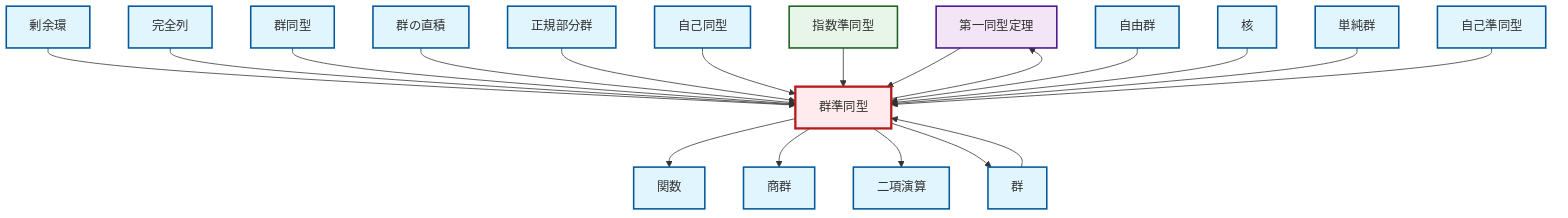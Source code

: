 graph TD
    classDef definition fill:#e1f5fe,stroke:#01579b,stroke-width:2px
    classDef theorem fill:#f3e5f5,stroke:#4a148c,stroke-width:2px
    classDef axiom fill:#fff3e0,stroke:#e65100,stroke-width:2px
    classDef example fill:#e8f5e9,stroke:#1b5e20,stroke-width:2px
    classDef current fill:#ffebee,stroke:#b71c1c,stroke-width:3px
    thm-first-isomorphism["第一同型定理"]:::theorem
    def-simple-group["単純群"]:::definition
    def-kernel["核"]:::definition
    def-free-group["自由群"]:::definition
    def-normal-subgroup["正規部分群"]:::definition
    def-exact-sequence["完全列"]:::definition
    def-group["群"]:::definition
    def-function["関数"]:::definition
    def-quotient-group["商群"]:::definition
    def-automorphism["自己同型"]:::definition
    def-direct-product["群の直積"]:::definition
    def-homomorphism["群準同型"]:::definition
    def-quotient-ring["剰余環"]:::definition
    def-isomorphism["群同型"]:::definition
    def-binary-operation["二項演算"]:::definition
    def-endomorphism["自己準同型"]:::definition
    ex-exponential-homomorphism["指数準同型"]:::example
    def-quotient-ring --> def-homomorphism
    def-homomorphism --> thm-first-isomorphism
    def-homomorphism --> def-function
    def-exact-sequence --> def-homomorphism
    def-isomorphism --> def-homomorphism
    def-direct-product --> def-homomorphism
    thm-first-isomorphism --> def-homomorphism
    def-normal-subgroup --> def-homomorphism
    def-group --> def-homomorphism
    def-automorphism --> def-homomorphism
    ex-exponential-homomorphism --> def-homomorphism
    def-free-group --> def-homomorphism
    def-homomorphism --> def-quotient-group
    def-kernel --> def-homomorphism
    def-simple-group --> def-homomorphism
    def-homomorphism --> def-binary-operation
    def-endomorphism --> def-homomorphism
    def-homomorphism --> def-group
    class def-homomorphism current